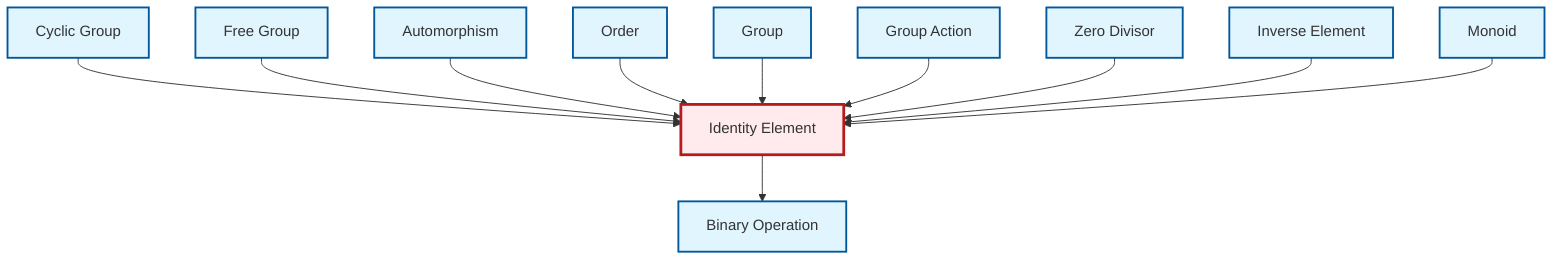 graph TD
    classDef definition fill:#e1f5fe,stroke:#01579b,stroke-width:2px
    classDef theorem fill:#f3e5f5,stroke:#4a148c,stroke-width:2px
    classDef axiom fill:#fff3e0,stroke:#e65100,stroke-width:2px
    classDef example fill:#e8f5e9,stroke:#1b5e20,stroke-width:2px
    classDef current fill:#ffebee,stroke:#b71c1c,stroke-width:3px
    def-order["Order"]:::definition
    def-inverse-element["Inverse Element"]:::definition
    def-automorphism["Automorphism"]:::definition
    def-group["Group"]:::definition
    def-binary-operation["Binary Operation"]:::definition
    def-free-group["Free Group"]:::definition
    def-identity-element["Identity Element"]:::definition
    def-monoid["Monoid"]:::definition
    def-group-action["Group Action"]:::definition
    def-cyclic-group["Cyclic Group"]:::definition
    def-zero-divisor["Zero Divisor"]:::definition
    def-cyclic-group --> def-identity-element
    def-free-group --> def-identity-element
    def-automorphism --> def-identity-element
    def-order --> def-identity-element
    def-group --> def-identity-element
    def-identity-element --> def-binary-operation
    def-group-action --> def-identity-element
    def-zero-divisor --> def-identity-element
    def-inverse-element --> def-identity-element
    def-monoid --> def-identity-element
    class def-identity-element current